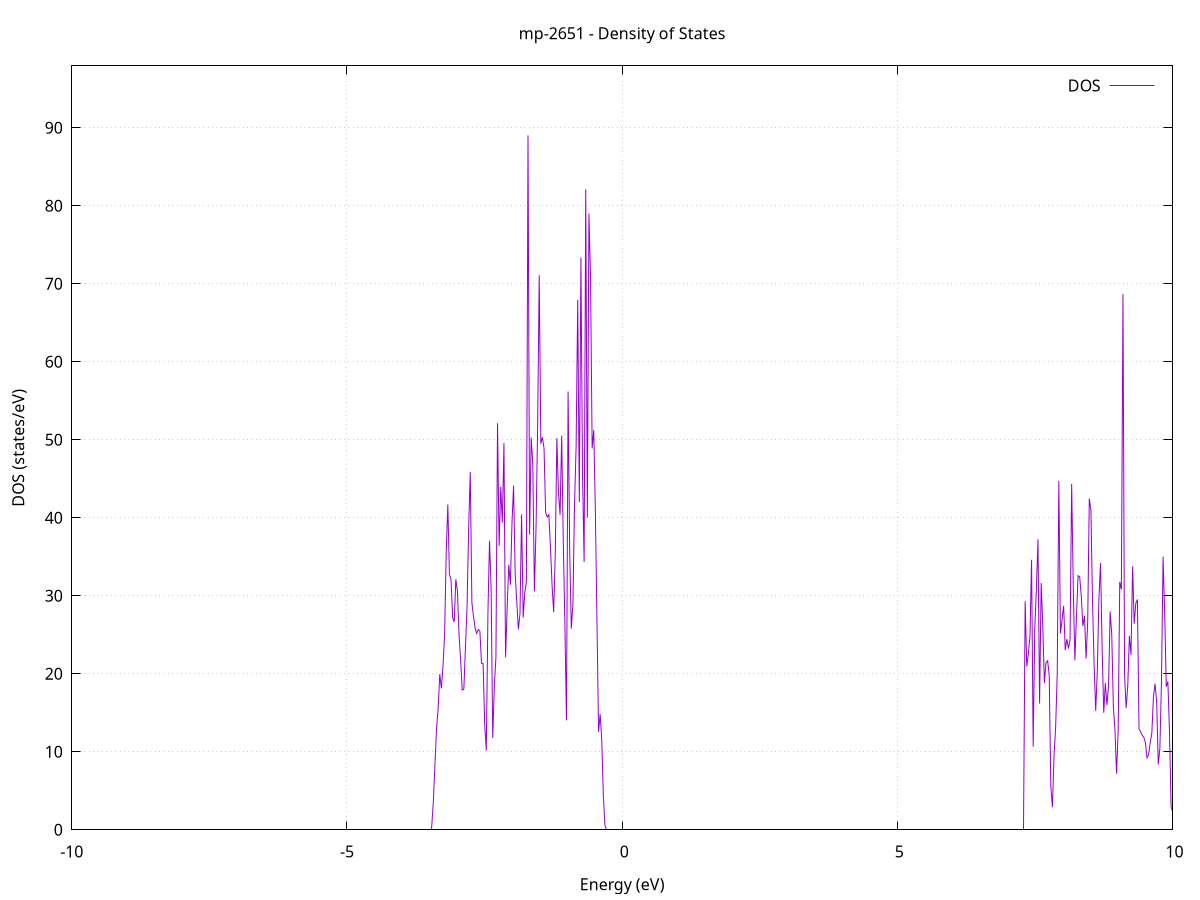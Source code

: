 set title 'mp-2651 - Density of States'
set xlabel 'Energy (eV)'
set ylabel 'DOS (states/eV)'
set grid
set xrange [-10:10]
set yrange [0:97.935]
set xzeroaxis lt -1
set terminal png size 800,600
set output 'mp-2651_dos_gnuplot.png'
plot '-' using 1:2 with lines title 'DOS'
-35.483600 0.000000
-35.454500 0.000000
-35.425300 0.000000
-35.396200 0.000000
-35.367000 0.000000
-35.337900 0.000000
-35.308800 0.000000
-35.279600 0.000000
-35.250500 0.000000
-35.221300 0.000000
-35.192200 0.000000
-35.163100 0.000000
-35.133900 0.000000
-35.104800 0.000000
-35.075600 0.000000
-35.046500 0.000000
-35.017400 0.000000
-34.988200 0.000000
-34.959100 0.000000
-34.929900 0.000000
-34.900800 0.000000
-34.871700 0.000000
-34.842500 0.000000
-34.813400 0.000000
-34.784300 0.000000
-34.755100 0.000000
-34.726000 0.000000
-34.696800 0.000000
-34.667700 0.000000
-34.638600 0.000000
-34.609400 0.000000
-34.580300 0.000000
-34.551100 0.000000
-34.522000 0.000000
-34.492900 0.000000
-34.463700 0.000000
-34.434600 0.000000
-34.405400 0.000000
-34.376300 0.000000
-34.347200 0.000000
-34.318000 0.000000
-34.288900 0.000000
-34.259700 0.000000
-34.230600 0.000000
-34.201500 0.000000
-34.172300 0.000000
-34.143200 0.000000
-34.114000 0.000000
-34.084900 0.000000
-34.055800 0.000000
-34.026600 0.000000
-33.997500 0.000000
-33.968300 0.000000
-33.939200 0.000000
-33.910100 0.000000
-33.880900 0.000000
-33.851800 0.000000
-33.822600 0.000000
-33.793500 0.000000
-33.764400 0.000000
-33.735200 0.000000
-33.706100 0.000000
-33.676900 0.000000
-33.647800 0.000000
-33.618700 0.000000
-33.589500 0.000000
-33.560400 0.000000
-33.531200 0.000000
-33.502100 0.000000
-33.473000 0.000000
-33.443800 0.000000
-33.414700 0.000000
-33.385500 0.000000
-33.356400 0.000000
-33.327300 0.000000
-33.298100 0.000000
-33.269000 0.000000
-33.239800 0.000000
-33.210700 0.000000
-33.181600 0.000000
-33.152400 0.000000
-33.123300 0.000000
-33.094100 0.000000
-33.065000 0.000000
-33.035900 0.000000
-33.006700 0.000000
-32.977600 0.000000
-32.948400 0.000000
-32.919300 0.000000
-32.890200 0.000000
-32.861000 0.000000
-32.831900 1.430000
-32.802700 68.580100
-32.773600 94.005600
-32.744500 0.000000
-32.715300 0.000000
-32.686200 0.000000
-32.657000 0.000000
-32.627900 0.000000
-32.598800 0.000000
-32.569600 0.000000
-32.540500 0.000000
-32.511400 0.000000
-32.482200 0.000000
-32.453100 0.000000
-32.423900 0.000000
-32.394800 0.000000
-32.365700 0.000000
-32.336500 0.000000
-32.307400 0.000000
-32.278200 0.000000
-32.249100 0.000000
-32.220000 0.000000
-32.190800 0.000000
-32.161700 0.000000
-32.132500 0.000000
-32.103400 0.000000
-32.074300 0.000000
-32.045100 0.000000
-32.016000 0.000000
-31.986800 0.000000
-31.957700 0.000000
-31.928600 0.000000
-31.899400 0.000000
-31.870300 0.000000
-31.841100 0.000000
-31.812000 0.000000
-31.782900 0.000000
-31.753700 0.000000
-31.724600 0.000000
-31.695400 0.000000
-31.666300 0.000000
-31.637200 0.000000
-31.608000 0.000000
-31.578900 0.000000
-31.549700 0.000000
-31.520600 0.000000
-31.491500 0.000000
-31.462300 0.000000
-31.433200 0.000000
-31.404000 0.000000
-31.374900 0.000000
-31.345800 0.000000
-31.316600 0.000000
-31.287500 0.000000
-31.258300 0.000000
-31.229200 0.000000
-31.200100 0.000000
-31.170900 0.000000
-31.141800 0.000000
-31.112600 0.000000
-31.083500 0.000000
-31.054400 0.000000
-31.025200 0.000000
-30.996100 0.000000
-30.966900 0.000000
-30.937800 0.000000
-30.908700 0.000000
-30.879500 0.000000
-30.850400 0.000000
-30.821200 0.000000
-30.792100 0.000000
-30.763000 0.000000
-30.733800 0.000000
-30.704700 0.000000
-30.675500 0.000000
-30.646400 0.000000
-30.617300 0.000000
-30.588100 0.000000
-30.559000 0.000000
-30.529800 0.000000
-30.500700 0.000000
-30.471600 0.000000
-30.442400 0.000000
-30.413300 0.000000
-30.384200 0.000000
-30.355000 0.000000
-30.325900 0.000000
-30.296700 0.000000
-30.267600 0.000000
-30.238500 0.000000
-30.209300 0.000000
-30.180200 0.000000
-30.151000 0.000000
-30.121900 0.000000
-30.092800 0.000000
-30.063600 0.000000
-30.034500 0.000000
-30.005300 0.000000
-29.976200 0.000000
-29.947100 0.000000
-29.917900 0.000000
-29.888800 0.000000
-29.859600 0.000000
-29.830500 0.000000
-29.801400 0.000000
-29.772200 0.000000
-29.743100 0.000000
-29.713900 0.000000
-29.684800 0.000000
-29.655700 0.000000
-29.626500 0.000000
-29.597400 0.000000
-29.568200 0.000000
-29.539100 0.000000
-29.510000 0.000000
-29.480800 0.000000
-29.451700 0.000000
-29.422500 0.000000
-29.393400 0.000000
-29.364300 0.000000
-29.335100 0.000000
-29.306000 0.000000
-29.276800 0.000000
-29.247700 0.000000
-29.218600 0.000000
-29.189400 0.000000
-29.160300 0.000000
-29.131100 0.000000
-29.102000 0.000000
-29.072900 0.000000
-29.043700 0.000000
-29.014600 0.000000
-28.985400 0.000000
-28.956300 0.000000
-28.927200 0.000000
-28.898000 0.000000
-28.868900 0.000000
-28.839700 0.000000
-28.810600 0.000000
-28.781500 0.000000
-28.752300 0.000000
-28.723200 0.000000
-28.694000 0.000000
-28.664900 0.000000
-28.635800 0.000000
-28.606600 0.000000
-28.577500 0.000000
-28.548300 0.000000
-28.519200 0.000000
-28.490100 0.000000
-28.460900 0.000000
-28.431800 0.000000
-28.402600 0.000000
-28.373500 0.000000
-28.344400 0.000000
-28.315200 0.000000
-28.286100 0.000000
-28.256900 0.000000
-28.227800 0.000000
-28.198700 0.000000
-28.169500 0.000000
-28.140400 0.000000
-28.111300 0.000000
-28.082100 0.000000
-28.053000 0.000000
-28.023800 0.000000
-27.994700 0.000000
-27.965600 0.000000
-27.936400 0.000000
-27.907300 0.000000
-27.878100 0.000000
-27.849000 0.000000
-27.819900 0.000000
-27.790700 0.000000
-27.761600 0.000000
-27.732400 0.000000
-27.703300 0.000000
-27.674200 0.000000
-27.645000 0.000000
-27.615900 0.000000
-27.586700 0.000000
-27.557600 0.000000
-27.528500 0.000000
-27.499300 0.000000
-27.470200 0.000000
-27.441000 0.000000
-27.411900 0.000000
-27.382800 0.000000
-27.353600 0.000000
-27.324500 0.000000
-27.295300 0.000000
-27.266200 0.000000
-27.237100 0.000000
-27.207900 0.000000
-27.178800 0.000000
-27.149600 0.000000
-27.120500 0.000000
-27.091400 0.000000
-27.062200 0.000000
-27.033100 0.000000
-27.003900 0.000000
-26.974800 0.000000
-26.945700 0.000000
-26.916500 0.000000
-26.887400 0.000000
-26.858200 0.000000
-26.829100 0.000000
-26.800000 0.000000
-26.770800 0.000000
-26.741700 0.000000
-26.712500 0.000000
-26.683400 0.000000
-26.654300 0.000000
-26.625100 0.000000
-26.596000 0.000000
-26.566800 0.000000
-26.537700 0.000000
-26.508600 0.000000
-26.479400 0.000000
-26.450300 0.000000
-26.421100 0.000000
-26.392000 0.000000
-26.362900 0.000000
-26.333700 0.000000
-26.304600 0.000000
-26.275400 0.000000
-26.246300 0.000000
-26.217200 0.000000
-26.188000 0.000000
-26.158900 0.000000
-26.129700 0.000000
-26.100600 0.000000
-26.071500 0.000000
-26.042300 0.000000
-26.013200 0.000000
-25.984000 0.000000
-25.954900 0.000000
-25.925800 0.000000
-25.896600 0.000000
-25.867500 0.000000
-25.838400 0.000000
-25.809200 0.000000
-25.780100 0.000000
-25.750900 0.000000
-25.721800 0.000000
-25.692700 0.000000
-25.663500 0.000000
-25.634400 0.000000
-25.605200 0.000000
-25.576100 0.000000
-25.547000 0.000000
-25.517800 0.000000
-25.488700 0.000000
-25.459500 0.000000
-25.430400 0.000000
-25.401300 0.000000
-25.372100 0.000000
-25.343000 0.000000
-25.313800 0.000000
-25.284700 0.000000
-25.255600 0.000000
-25.226400 0.000000
-25.197300 0.000000
-25.168100 0.000000
-25.139000 0.000000
-25.109900 0.000000
-25.080700 0.000000
-25.051600 0.000000
-25.022400 0.000000
-24.993300 0.000000
-24.964200 0.000000
-24.935000 0.000000
-24.905900 0.000000
-24.876700 0.000000
-24.847600 0.000000
-24.818500 0.000000
-24.789300 0.000000
-24.760200 0.000000
-24.731000 0.000000
-24.701900 0.000000
-24.672800 0.000000
-24.643600 0.000000
-24.614500 0.000000
-24.585300 0.000000
-24.556200 0.000000
-24.527100 0.000000
-24.497900 0.000000
-24.468800 0.000000
-24.439600 0.000000
-24.410500 0.000000
-24.381400 0.000000
-24.352200 0.000000
-24.323100 0.000000
-24.293900 0.000000
-24.264800 0.000000
-24.235700 0.000000
-24.206500 0.000000
-24.177400 0.000000
-24.148200 0.000000
-24.119100 0.000000
-24.090000 0.000000
-24.060800 0.000000
-24.031700 0.000000
-24.002500 0.000000
-23.973400 0.000000
-23.944300 0.000000
-23.915100 0.000000
-23.886000 0.000000
-23.856800 0.000000
-23.827700 0.000000
-23.798600 0.000000
-23.769400 0.000000
-23.740300 0.000000
-23.711200 0.000000
-23.682000 0.000000
-23.652900 0.000000
-23.623700 0.000000
-23.594600 0.000000
-23.565500 0.000000
-23.536300 0.000000
-23.507200 0.000000
-23.478000 0.000000
-23.448900 0.000000
-23.419800 0.000000
-23.390600 0.000000
-23.361500 0.000000
-23.332300 0.000000
-23.303200 0.000000
-23.274100 0.000000
-23.244900 0.000000
-23.215800 0.000000
-23.186600 0.000000
-23.157500 0.000000
-23.128400 0.000000
-23.099200 0.000000
-23.070100 0.000000
-23.040900 0.000000
-23.011800 0.000000
-22.982700 0.000000
-22.953500 0.000000
-22.924400 0.000000
-22.895200 0.000000
-22.866100 0.000000
-22.837000 0.000000
-22.807800 0.000000
-22.778700 0.000000
-22.749500 0.000000
-22.720400 0.000000
-22.691300 0.000000
-22.662100 0.000000
-22.633000 0.000000
-22.603800 0.000000
-22.574700 0.000000
-22.545600 0.000000
-22.516400 0.000000
-22.487300 0.000000
-22.458100 0.000000
-22.429000 0.000000
-22.399900 0.000000
-22.370700 0.000000
-22.341600 0.000000
-22.312400 0.000000
-22.283300 0.000000
-22.254200 0.000000
-22.225000 0.000000
-22.195900 0.000000
-22.166700 0.000000
-22.137600 0.000000
-22.108500 0.000000
-22.079300 0.000000
-22.050200 0.000000
-22.021000 0.000000
-21.991900 0.000000
-21.962800 0.000000
-21.933600 0.000000
-21.904500 0.000000
-21.875300 0.000000
-21.846200 0.000000
-21.817100 0.000000
-21.787900 0.000000
-21.758800 0.000000
-21.729600 0.000000
-21.700500 0.000000
-21.671400 0.000000
-21.642200 0.000000
-21.613100 0.000000
-21.583900 0.000000
-21.554800 0.000000
-21.525700 0.000000
-21.496500 0.000000
-21.467400 0.000000
-21.438300 0.000000
-21.409100 0.000000
-21.380000 0.000000
-21.350800 0.000000
-21.321700 0.000000
-21.292600 0.000000
-21.263400 0.000000
-21.234300 0.000000
-21.205100 0.000000
-21.176000 0.000000
-21.146900 0.000000
-21.117700 0.000000
-21.088600 0.000000
-21.059400 0.000000
-21.030300 0.000000
-21.001200 0.000000
-20.972000 0.000000
-20.942900 47.887400
-20.913700 29.735700
-20.884600 37.639100
-20.855500 6.848200
-20.826300 32.507400
-20.797200 32.885300
-20.768000 33.575200
-20.738900 13.550200
-20.709800 4.590800
-20.680600 0.419900
-20.651500 0.000000
-20.622300 0.000000
-20.593200 0.000000
-20.564100 68.208700
-20.534900 52.480400
-20.505800 9.091200
-20.476600 2.746500
-20.447500 1.857100
-20.418400 12.902700
-20.389200 16.243400
-20.360100 25.125100
-20.330900 29.882000
-20.301800 84.075700
-20.272700 48.601800
-20.243500 23.646700
-20.214400 28.629300
-20.185200 47.018600
-20.156100 34.467400
-20.127000 31.935400
-20.097800 31.253900
-20.068700 10.888500
-20.039500 26.361500
-20.010400 30.268900
-19.981300 25.300600
-19.952100 37.684000
-19.923000 67.920300
-19.893800 124.811900
-19.864700 21.845200
-19.835600 32.021100
-19.806400 15.667200
-19.777300 28.911500
-19.748100 14.334000
-19.719000 6.927800
-19.689900 0.000000
-19.660700 0.000000
-19.631600 0.000000
-19.602400 0.000000
-19.573300 0.000000
-19.544200 0.000000
-19.515000 0.000000
-19.485900 0.000000
-19.456700 0.000000
-19.427600 0.000000
-19.398500 0.000000
-19.369300 0.000000
-19.340200 0.000000
-19.311000 0.000000
-19.281900 0.000000
-19.252800 0.000000
-19.223600 0.000000
-19.194500 0.000000
-19.165400 0.000000
-19.136200 0.000000
-19.107100 0.000000
-19.077900 0.000000
-19.048800 0.000000
-19.019700 0.000000
-18.990500 0.000000
-18.961400 0.000000
-18.932200 0.000000
-18.903100 0.000000
-18.874000 0.000000
-18.844800 0.000000
-18.815700 0.000000
-18.786500 0.000000
-18.757400 0.000000
-18.728300 0.000000
-18.699100 0.000000
-18.670000 0.000000
-18.640800 0.000000
-18.611700 0.000000
-18.582600 0.000000
-18.553400 0.000000
-18.524300 0.000000
-18.495100 0.000000
-18.466000 0.000000
-18.436900 0.000000
-18.407700 0.000000
-18.378600 0.000000
-18.349400 0.000000
-18.320300 0.000000
-18.291200 0.000000
-18.262000 0.000000
-18.232900 0.000000
-18.203700 0.000000
-18.174600 0.000000
-18.145500 0.000000
-18.116300 0.000000
-18.087200 0.000000
-18.058000 0.000000
-18.028900 0.000000
-17.999800 0.000000
-17.970600 0.000000
-17.941500 0.000000
-17.912300 0.000000
-17.883200 0.000000
-17.854100 0.000000
-17.824900 0.000000
-17.795800 0.000000
-17.766600 0.000000
-17.737500 0.000000
-17.708400 0.000000
-17.679200 0.000000
-17.650100 0.000000
-17.620900 0.000000
-17.591800 0.000000
-17.562700 0.000000
-17.533500 0.000000
-17.504400 0.000000
-17.475200 0.000000
-17.446100 0.000000
-17.417000 0.000000
-17.387800 0.000000
-17.358700 0.000000
-17.329500 0.000000
-17.300400 0.000000
-17.271300 0.000000
-17.242100 0.000000
-17.213000 0.000000
-17.183800 0.000000
-17.154700 0.000000
-17.125600 0.000000
-17.096400 0.000000
-17.067300 0.000000
-17.038200 0.000000
-17.009000 0.000000
-16.979900 0.000000
-16.950700 0.000000
-16.921600 0.000000
-16.892500 0.000000
-16.863300 0.000000
-16.834200 0.000000
-16.805000 0.000000
-16.775900 0.000000
-16.746800 0.000000
-16.717600 0.000000
-16.688500 0.000000
-16.659300 0.000000
-16.630200 0.000000
-16.601100 0.000000
-16.571900 0.000000
-16.542800 0.000000
-16.513600 0.000000
-16.484500 0.000000
-16.455400 0.000000
-16.426200 0.000000
-16.397100 0.000000
-16.367900 0.000000
-16.338800 0.000000
-16.309700 0.000000
-16.280500 0.000000
-16.251400 0.000000
-16.222200 0.000000
-16.193100 0.000000
-16.164000 0.000000
-16.134800 0.000000
-16.105700 0.000000
-16.076500 0.000000
-16.047400 0.000000
-16.018300 0.000000
-15.989100 0.000000
-15.960000 0.000000
-15.930800 0.000000
-15.901700 0.000000
-15.872600 0.000000
-15.843400 0.000000
-15.814300 0.000000
-15.785100 0.000000
-15.756000 0.000000
-15.726900 0.000000
-15.697700 0.000000
-15.668600 0.000000
-15.639400 0.000000
-15.610300 0.000000
-15.581200 0.000000
-15.552000 0.000000
-15.522900 0.000000
-15.493700 0.000000
-15.464600 0.000000
-15.435500 0.000000
-15.406300 0.000000
-15.377200 0.000000
-15.348000 0.000000
-15.318900 0.000000
-15.289800 0.000000
-15.260600 0.000000
-15.231500 0.000000
-15.202300 0.000000
-15.173200 0.000000
-15.144100 0.000000
-15.114900 0.000000
-15.085800 0.000000
-15.056600 0.000000
-15.027500 0.000000
-14.998400 0.000000
-14.969200 0.000000
-14.940100 0.000000
-14.910900 0.000000
-14.881800 13.475900
-14.852700 89.384400
-14.823500 55.324500
-14.794400 34.462300
-14.765300 55.637400
-14.736100 49.373600
-14.707000 35.208000
-14.677800 39.687400
-14.648700 83.496800
-14.619600 27.376800
-14.590400 16.905200
-14.561300 24.535300
-14.532100 43.181400
-14.503000 44.964200
-14.473900 31.580300
-14.444700 34.226500
-14.415600 27.910800
-14.386400 44.311800
-14.357300 35.597500
-14.328200 16.348000
-14.299000 17.138200
-14.269900 47.314700
-14.240700 48.776800
-14.211600 92.642300
-14.182500 15.961900
-14.153300 10.167600
-14.124200 39.363900
-14.095000 67.061200
-14.065900 8.144000
-14.036800 2.861400
-14.007600 0.839400
-13.978500 0.036300
-13.949300 0.000000
-13.920200 0.000000
-13.891100 0.000000
-13.861900 0.000000
-13.832800 0.000000
-13.803600 0.000000
-13.774500 0.000000
-13.745400 0.000000
-13.716200 0.000000
-13.687100 0.000000
-13.657900 0.000000
-13.628800 0.000000
-13.599700 0.000000
-13.570500 0.000000
-13.541400 0.000000
-13.512200 0.000000
-13.483100 0.000000
-13.454000 0.000000
-13.424800 0.000000
-13.395700 0.000000
-13.366500 0.000000
-13.337400 0.000000
-13.308300 0.000000
-13.279100 0.000000
-13.250000 0.000000
-13.220800 0.000000
-13.191700 0.000000
-13.162600 0.000000
-13.133400 0.000000
-13.104300 0.000000
-13.075100 0.000000
-13.046000 0.000000
-13.016900 0.000000
-12.987700 0.000000
-12.958600 0.000000
-12.929400 0.000000
-12.900300 0.000000
-12.871200 0.000000
-12.842000 0.000000
-12.812900 0.000000
-12.783700 0.000000
-12.754600 0.000000
-12.725500 0.000000
-12.696300 0.000000
-12.667200 0.000000
-12.638000 0.000000
-12.608900 0.000000
-12.579800 0.000000
-12.550600 0.000000
-12.521500 0.000000
-12.492400 0.000000
-12.463200 0.000000
-12.434100 0.000000
-12.404900 0.000000
-12.375800 0.000000
-12.346700 0.000000
-12.317500 0.000000
-12.288400 0.000000
-12.259200 0.000000
-12.230100 0.000000
-12.201000 0.000000
-12.171800 0.000000
-12.142700 0.000000
-12.113500 0.000000
-12.084400 0.000000
-12.055300 0.000000
-12.026100 0.000000
-11.997000 0.000000
-11.967800 0.000000
-11.938700 0.000000
-11.909600 0.000000
-11.880400 0.000000
-11.851300 0.000000
-11.822100 0.000000
-11.793000 0.000000
-11.763900 0.000000
-11.734700 0.000000
-11.705600 0.000000
-11.676400 0.000000
-11.647300 0.000000
-11.618200 0.000000
-11.589000 0.000000
-11.559900 0.000000
-11.530700 0.000000
-11.501600 0.000000
-11.472500 0.000000
-11.443300 0.000000
-11.414200 0.000000
-11.385000 0.000000
-11.355900 0.000000
-11.326800 0.000000
-11.297600 0.000000
-11.268500 0.000000
-11.239300 0.000000
-11.210200 0.000000
-11.181100 0.000000
-11.151900 0.000000
-11.122800 0.000000
-11.093600 0.000000
-11.064500 0.000000
-11.035400 0.000000
-11.006200 0.000000
-10.977100 0.000000
-10.947900 0.000000
-10.918800 0.000000
-10.889700 0.000000
-10.860500 0.000000
-10.831400 0.000000
-10.802200 0.000000
-10.773100 0.000000
-10.744000 0.000000
-10.714800 0.000000
-10.685700 0.000000
-10.656500 0.000000
-10.627400 0.000000
-10.598300 0.000000
-10.569100 0.000000
-10.540000 0.000000
-10.510800 0.000000
-10.481700 0.000000
-10.452600 0.000000
-10.423400 0.000000
-10.394300 0.000000
-10.365200 0.000000
-10.336000 0.000000
-10.306900 0.000000
-10.277700 0.000000
-10.248600 0.000000
-10.219500 0.000000
-10.190300 0.000000
-10.161200 0.000000
-10.132000 0.000000
-10.102900 0.000000
-10.073800 0.000000
-10.044600 0.000000
-10.015500 0.000000
-9.986300 0.000000
-9.957200 0.000000
-9.928100 0.000000
-9.898900 0.000000
-9.869800 0.000000
-9.840600 0.000000
-9.811500 0.000000
-9.782400 0.000000
-9.753200 0.000000
-9.724100 0.000000
-9.694900 0.000000
-9.665800 0.000000
-9.636700 0.000000
-9.607500 0.000000
-9.578400 0.000000
-9.549200 0.000000
-9.520100 0.000000
-9.491000 0.000000
-9.461800 0.000000
-9.432700 0.000000
-9.403500 0.000000
-9.374400 0.000000
-9.345300 0.000000
-9.316100 0.000000
-9.287000 0.000000
-9.257800 0.000000
-9.228700 0.000000
-9.199600 0.000000
-9.170400 0.000000
-9.141300 0.000000
-9.112100 0.000000
-9.083000 0.000000
-9.053900 0.000000
-9.024700 0.000000
-8.995600 0.000000
-8.966400 0.000000
-8.937300 0.000000
-8.908200 0.000000
-8.879000 0.000000
-8.849900 0.000000
-8.820700 0.000000
-8.791600 0.000000
-8.762500 0.000000
-8.733300 0.000000
-8.704200 0.000000
-8.675000 0.000000
-8.645900 0.000000
-8.616800 0.000000
-8.587600 0.000000
-8.558500 0.000000
-8.529300 0.000000
-8.500200 0.000000
-8.471100 0.000000
-8.441900 0.000000
-8.412800 0.000000
-8.383600 0.000000
-8.354500 0.000000
-8.325400 0.000000
-8.296200 0.000000
-8.267100 0.000000
-8.237900 0.000000
-8.208800 0.000000
-8.179700 0.000000
-8.150500 0.000000
-8.121400 0.000000
-8.092300 0.000000
-8.063100 0.000000
-8.034000 0.000000
-8.004800 0.000000
-7.975700 0.000000
-7.946600 0.000000
-7.917400 0.000000
-7.888300 0.000000
-7.859100 0.000000
-7.830000 0.000000
-7.800900 0.000000
-7.771700 0.000000
-7.742600 0.000000
-7.713400 0.000000
-7.684300 0.000000
-7.655200 0.000000
-7.626000 0.000000
-7.596900 0.000000
-7.567700 0.000000
-7.538600 0.000000
-7.509500 0.000000
-7.480300 0.000000
-7.451200 0.000000
-7.422000 0.000000
-7.392900 0.000000
-7.363800 0.000000
-7.334600 0.000000
-7.305500 0.000000
-7.276300 0.000000
-7.247200 0.000000
-7.218100 0.000000
-7.188900 0.000000
-7.159800 0.000000
-7.130600 0.000000
-7.101500 0.000000
-7.072400 0.000000
-7.043200 0.000000
-7.014100 0.000000
-6.984900 0.000000
-6.955800 0.000000
-6.926700 0.000000
-6.897500 0.000000
-6.868400 0.000000
-6.839200 0.000000
-6.810100 0.000000
-6.781000 0.000000
-6.751800 0.000000
-6.722700 0.000000
-6.693500 0.000000
-6.664400 0.000000
-6.635300 0.000000
-6.606100 0.000000
-6.577000 0.000000
-6.547800 0.000000
-6.518700 0.000000
-6.489600 0.000000
-6.460400 0.000000
-6.431300 0.000000
-6.402100 0.000000
-6.373000 0.000000
-6.343900 0.000000
-6.314700 0.000000
-6.285600 0.000000
-6.256400 0.000000
-6.227300 0.000000
-6.198200 0.000000
-6.169000 0.000000
-6.139900 0.000000
-6.110700 0.000000
-6.081600 0.000000
-6.052500 0.000000
-6.023300 0.000000
-5.994200 0.000000
-5.965000 0.000000
-5.935900 0.000000
-5.906800 0.000000
-5.877600 0.000000
-5.848500 0.000000
-5.819400 0.000000
-5.790200 0.000000
-5.761100 0.000000
-5.731900 0.000000
-5.702800 0.000000
-5.673700 0.000000
-5.644500 0.000000
-5.615400 0.000000
-5.586200 0.000000
-5.557100 0.000000
-5.528000 0.000000
-5.498800 0.000000
-5.469700 0.000000
-5.440500 0.000000
-5.411400 0.000000
-5.382300 0.000000
-5.353100 0.000000
-5.324000 0.000000
-5.294800 0.000000
-5.265700 0.000000
-5.236600 0.000000
-5.207400 0.000000
-5.178300 0.000000
-5.149100 0.000000
-5.120000 0.000000
-5.090900 0.000000
-5.061700 0.000000
-5.032600 0.000000
-5.003400 0.000000
-4.974300 0.000000
-4.945200 0.000000
-4.916000 0.000000
-4.886900 0.000000
-4.857700 0.000000
-4.828600 0.000000
-4.799500 0.000000
-4.770300 0.000000
-4.741200 0.000000
-4.712000 0.000000
-4.682900 0.000000
-4.653800 0.000000
-4.624600 0.000000
-4.595500 0.000000
-4.566300 0.000000
-4.537200 0.000000
-4.508100 0.000000
-4.478900 0.000000
-4.449800 0.000000
-4.420600 0.000000
-4.391500 0.000000
-4.362400 0.000000
-4.333200 0.000000
-4.304100 0.000000
-4.274900 0.000000
-4.245800 0.000000
-4.216700 0.000000
-4.187500 0.000000
-4.158400 0.000000
-4.129200 0.000000
-4.100100 0.000000
-4.071000 0.000000
-4.041800 0.000000
-4.012700 0.000000
-3.983500 0.000000
-3.954400 0.000000
-3.925300 0.000000
-3.896100 0.000000
-3.867000 0.000000
-3.837800 0.000000
-3.808700 0.000000
-3.779600 0.000000
-3.750400 0.000000
-3.721300 0.000000
-3.692200 0.000000
-3.663000 0.000000
-3.633900 0.000000
-3.604700 0.000000
-3.575600 0.000000
-3.546500 0.000000
-3.517300 0.000000
-3.488200 0.000000
-3.459000 0.000000
-3.429900 3.666300
-3.400800 8.464800
-3.371600 13.074600
-3.342500 15.609500
-3.313300 19.956100
-3.284200 18.122900
-3.255100 21.009600
-3.225900 25.026700
-3.196800 35.473300
-3.167600 41.691100
-3.138500 32.794200
-3.109400 32.100600
-3.080200 27.223900
-3.051100 26.644000
-3.021900 32.107100
-2.992800 30.568000
-2.963700 24.978200
-2.934500 21.726500
-2.905400 17.908600
-2.876200 18.029600
-2.847100 23.390800
-2.818000 28.726700
-2.788800 38.654800
-2.759700 45.869500
-2.730500 29.136900
-2.701400 27.368500
-2.672300 25.879900
-2.643100 25.177000
-2.614000 25.672300
-2.584800 25.447700
-2.555700 21.342400
-2.526600 21.304800
-2.497400 13.491200
-2.468300 10.181200
-2.439100 27.596700
-2.410000 37.052600
-2.380900 30.970300
-2.351700 11.761100
-2.322600 18.396200
-2.293400 22.143200
-2.264300 52.122600
-2.235200 36.407400
-2.206000 43.981300
-2.176900 39.374500
-2.147700 49.588600
-2.118600 22.101900
-2.089500 28.456700
-2.060300 33.992000
-2.031200 31.409100
-2.002000 39.238300
-1.972900 44.120000
-1.943800 32.816800
-1.914600 29.208300
-1.885500 25.704300
-1.856300 27.706800
-1.827200 40.441800
-1.798100 27.213400
-1.768900 30.431600
-1.739800 31.799400
-1.710600 89.031400
-1.681500 37.826000
-1.652400 50.307000
-1.623200 46.712200
-1.594100 30.569500
-1.564900 38.593900
-1.535800 51.636300
-1.506700 71.087400
-1.477500 49.497800
-1.448400 50.336300
-1.419300 48.890600
-1.390100 40.677700
-1.361000 40.102500
-1.331800 40.403500
-1.302700 36.292800
-1.273600 31.387100
-1.244400 27.895500
-1.215300 35.349700
-1.186100 50.216200
-1.157000 43.174000
-1.127900 40.390500
-1.098700 50.517400
-1.069600 37.006200
-1.040400 26.299900
-1.011300 14.025300
-0.982200 56.185800
-0.953000 35.632300
-0.923900 25.788000
-0.894700 28.901200
-0.865600 41.565600
-0.836500 49.147500
-0.807300 67.940700
-0.778200 41.995800
-0.749000 73.357700
-0.719900 45.501000
-0.690800 34.329100
-0.661600 82.127100
-0.632500 40.022700
-0.603300 79.000000
-0.574200 70.787600
-0.545100 48.898300
-0.515900 51.239100
-0.486800 40.942900
-0.457600 26.773900
-0.428500 12.552700
-0.399400 14.827500
-0.370200 11.408600
-0.341100 4.271300
-0.311900 0.542100
-0.282800 0.000000
-0.253700 0.000000
-0.224500 0.000000
-0.195400 0.000000
-0.166200 0.000000
-0.137100 0.000000
-0.108000 0.000000
-0.078800 0.000000
-0.049700 0.000000
-0.020500 0.000000
0.008600 0.000000
0.037700 0.000000
0.066900 0.000000
0.096000 0.000000
0.125200 0.000000
0.154300 0.000000
0.183400 0.000000
0.212600 0.000000
0.241700 0.000000
0.270900 0.000000
0.300000 0.000000
0.329100 0.000000
0.358300 0.000000
0.387400 0.000000
0.416600 0.000000
0.445700 0.000000
0.474800 0.000000
0.504000 0.000000
0.533100 0.000000
0.562300 0.000000
0.591400 0.000000
0.620500 0.000000
0.649700 0.000000
0.678800 0.000000
0.708000 0.000000
0.737100 0.000000
0.766200 0.000000
0.795400 0.000000
0.824500 0.000000
0.853600 0.000000
0.882800 0.000000
0.911900 0.000000
0.941100 0.000000
0.970200 0.000000
0.999300 0.000000
1.028500 0.000000
1.057600 0.000000
1.086800 0.000000
1.115900 0.000000
1.145000 0.000000
1.174200 0.000000
1.203300 0.000000
1.232500 0.000000
1.261600 0.000000
1.290700 0.000000
1.319900 0.000000
1.349000 0.000000
1.378200 0.000000
1.407300 0.000000
1.436400 0.000000
1.465600 0.000000
1.494700 0.000000
1.523900 0.000000
1.553000 0.000000
1.582100 0.000000
1.611300 0.000000
1.640400 0.000000
1.669600 0.000000
1.698700 0.000000
1.727800 0.000000
1.757000 0.000000
1.786100 0.000000
1.815300 0.000000
1.844400 0.000000
1.873500 0.000000
1.902700 0.000000
1.931800 0.000000
1.961000 0.000000
1.990100 0.000000
2.019200 0.000000
2.048400 0.000000
2.077500 0.000000
2.106700 0.000000
2.135800 0.000000
2.164900 0.000000
2.194100 0.000000
2.223200 0.000000
2.252400 0.000000
2.281500 0.000000
2.310600 0.000000
2.339800 0.000000
2.368900 0.000000
2.398100 0.000000
2.427200 0.000000
2.456300 0.000000
2.485500 0.000000
2.514600 0.000000
2.543800 0.000000
2.572900 0.000000
2.602000 0.000000
2.631200 0.000000
2.660300 0.000000
2.689500 0.000000
2.718600 0.000000
2.747700 0.000000
2.776900 0.000000
2.806000 0.000000
2.835200 0.000000
2.864300 0.000000
2.893400 0.000000
2.922600 0.000000
2.951700 0.000000
2.980800 0.000000
3.010000 0.000000
3.039100 0.000000
3.068300 0.000000
3.097400 0.000000
3.126500 0.000000
3.155700 0.000000
3.184800 0.000000
3.214000 0.000000
3.243100 0.000000
3.272200 0.000000
3.301400 0.000000
3.330500 0.000000
3.359700 0.000000
3.388800 0.000000
3.417900 0.000000
3.447100 0.000000
3.476200 0.000000
3.505400 0.000000
3.534500 0.000000
3.563600 0.000000
3.592800 0.000000
3.621900 0.000000
3.651100 0.000000
3.680200 0.000000
3.709300 0.000000
3.738500 0.000000
3.767600 0.000000
3.796800 0.000000
3.825900 0.000000
3.855000 0.000000
3.884200 0.000000
3.913300 0.000000
3.942500 0.000000
3.971600 0.000000
4.000700 0.000000
4.029900 0.000000
4.059000 0.000000
4.088200 0.000000
4.117300 0.000000
4.146400 0.000000
4.175600 0.000000
4.204700 0.000000
4.233900 0.000000
4.263000 0.000000
4.292100 0.000000
4.321300 0.000000
4.350400 0.000000
4.379600 0.000000
4.408700 0.000000
4.437800 0.000000
4.467000 0.000000
4.496100 0.000000
4.525300 0.000000
4.554400 0.000000
4.583500 0.000000
4.612700 0.000000
4.641800 0.000000
4.671000 0.000000
4.700100 0.000000
4.729200 0.000000
4.758400 0.000000
4.787500 0.000000
4.816700 0.000000
4.845800 0.000000
4.874900 0.000000
4.904100 0.000000
4.933200 0.000000
4.962400 0.000000
4.991500 0.000000
5.020600 0.000000
5.049800 0.000000
5.078900 0.000000
5.108100 0.000000
5.137200 0.000000
5.166300 0.000000
5.195500 0.000000
5.224600 0.000000
5.253700 0.000000
5.282900 0.000000
5.312000 0.000000
5.341200 0.000000
5.370300 0.000000
5.399400 0.000000
5.428600 0.000000
5.457700 0.000000
5.486900 0.000000
5.516000 0.000000
5.545100 0.000000
5.574300 0.000000
5.603400 0.000000
5.632600 0.000000
5.661700 0.000000
5.690800 0.000000
5.720000 0.000000
5.749100 0.000000
5.778300 0.000000
5.807400 0.000000
5.836500 0.000000
5.865700 0.000000
5.894800 0.000000
5.924000 0.000000
5.953100 0.000000
5.982200 0.000000
6.011400 0.000000
6.040500 0.000000
6.069700 0.000000
6.098800 0.000000
6.127900 0.000000
6.157100 0.000000
6.186200 0.000000
6.215400 0.000000
6.244500 0.000000
6.273600 0.000000
6.302800 0.000000
6.331900 0.000000
6.361100 0.000000
6.390200 0.000000
6.419300 0.000000
6.448500 0.000000
6.477600 0.000000
6.506800 0.000000
6.535900 0.000000
6.565000 0.000000
6.594200 0.000000
6.623300 0.000000
6.652500 0.000000
6.681600 0.000000
6.710700 0.000000
6.739900 0.000000
6.769000 0.000000
6.798200 0.000000
6.827300 0.000000
6.856400 0.000000
6.885600 0.000000
6.914700 0.000000
6.943900 0.000000
6.973000 0.000000
7.002100 0.000000
7.031300 0.000000
7.060400 0.000000
7.089600 0.000000
7.118700 0.000000
7.147800 0.000000
7.177000 0.000000
7.206100 0.000000
7.235300 0.000000
7.264400 0.000000
7.293500 0.000000
7.322700 29.305200
7.351800 20.927500
7.381000 22.556000
7.410100 24.768700
7.439200 34.609600
7.468400 10.644400
7.497500 25.898000
7.526600 30.736500
7.555800 37.232700
7.584900 16.184200
7.614100 31.633900
7.643200 26.091900
7.672300 18.808400
7.701500 21.428000
7.730600 21.668000
7.759800 19.915400
7.788900 5.557700
7.818000 2.901600
7.847200 9.416000
7.876300 13.073500
7.905500 19.908100
7.934600 44.719300
7.963700 25.175500
7.992900 26.907600
8.022000 28.712800
8.051200 23.038500
8.080300 24.452400
8.109400 23.238700
8.138600 24.358600
8.167700 44.353800
8.196900 31.089700
8.226000 21.720600
8.255100 27.327700
8.284300 32.582800
8.313400 32.436000
8.342600 29.968100
8.371700 26.110000
8.400800 27.451700
8.430000 21.962200
8.459100 26.613000
8.488300 42.467200
8.517400 41.023900
8.546500 29.386400
8.575700 21.137600
8.604800 15.234800
8.634000 20.423000
8.663100 29.699500
8.692200 34.188300
8.721400 23.226300
8.750500 15.006700
8.779700 18.795700
8.808800 15.980500
8.837900 18.402100
8.867100 27.980400
8.896200 25.016700
8.925400 15.807100
8.954500 12.825500
8.983600 7.193300
9.012800 12.682500
9.041900 31.791600
9.071100 30.813000
9.100200 68.674100
9.129300 19.729800
9.158500 15.620200
9.187600 18.530600
9.216800 24.870200
9.245900 22.392000
9.275000 33.764000
9.304200 26.407900
9.333300 29.044100
9.362500 29.521300
9.391600 12.922200
9.420700 12.560700
9.449900 12.108500
9.479000 11.880200
9.508200 11.155100
9.537300 9.244900
9.566400 9.634700
9.595600 11.206900
9.624700 12.407100
9.653800 17.036500
9.683000 18.737300
9.712100 16.508300
9.741300 8.371200
9.770400 10.390100
9.799500 18.938200
9.828700 35.007300
9.857800 27.794500
9.887000 18.342500
9.916100 19.008700
9.945200 12.552800
9.974400 2.947200
10.003500 2.272500
10.032700 2.561900
10.061800 2.623800
10.090900 2.964700
10.120100 3.435600
10.149200 4.629300
10.178400 5.300700
10.207500 5.845500
10.236600 6.263900
10.265800 6.507200
10.294900 6.158300
10.324100 5.451500
10.353200 4.633500
10.382300 3.241300
10.411500 2.343300
10.440600 1.942700
10.469800 1.945600
10.498900 2.029500
10.528000 2.163200
10.557200 2.196800
10.586300 2.160900
10.615500 2.133500
10.644600 2.114600
10.673700 2.104400
10.702900 2.102900
10.732000 2.110100
10.761200 2.125900
10.790300 2.150400
10.819400 2.182100
10.848600 2.207000
10.877700 2.221200
10.906900 2.224700
10.936000 2.217600
10.965100 2.199800
10.994300 2.171300
11.023400 2.132200
11.052600 2.082400
11.081700 3.524100
11.110800 2.756000
11.140000 2.090900
11.169100 0.958500
11.198300 0.951400
11.227400 0.956300
11.256500 0.973200
11.285700 1.002200
11.314800 1.561200
11.344000 1.736300
11.373100 1.936900
11.402200 2.163000
11.431400 2.414600
11.460500 2.262900
11.489700 2.385100
11.518800 2.505400
11.547900 2.623900
11.577100 2.739300
11.606200 2.849000
11.635400 2.952900
11.664500 3.051200
11.693600 3.143800
11.722800 3.230700
11.751900 3.925400
11.781100 3.946100
11.810200 4.014200
11.839300 3.233300
11.868500 3.201400
11.897600 3.229800
11.926700 3.254400
11.955900 3.275100
11.985000 3.285400
12.014200 3.216300
12.043300 3.022400
12.072400 2.913800
12.101600 2.690100
12.130700 2.477600
12.159900 2.406300
12.189000 2.450800
12.218100 2.499600
12.247300 2.552500
12.276400 2.609200
12.305600 2.669000
12.334700 2.728700
12.363800 2.790000
12.393000 2.853200
12.422100 2.918500
12.451300 2.985800
12.480400 3.055200
12.509500 3.128200
12.538700 3.211300
12.567800 3.294900
12.597000 3.379200
12.626100 3.462300
12.655200 3.548200
12.684400 3.637200
12.713500 3.965700
12.742700 4.304700
12.771800 4.564300
12.800900 4.744000
12.830100 4.830100
12.859200 4.682800
12.888400 4.397700
12.917500 4.147300
12.946600 3.932600
12.975800 3.758000
13.004900 3.639700
13.034100 3.580400
13.063200 3.789300
13.092300 4.001400
13.121500 4.197000
13.150600 4.375800
13.179800 4.560300
13.208900 4.726400
13.238000 4.901800
13.267200 5.038900
13.296300 5.094400
13.325500 4.909700
13.354600 4.638800
13.383700 4.378700
13.412900 4.129300
13.442000 3.890700
13.471200 3.662900
13.500300 3.445800
13.529400 3.170500
13.558600 3.011000
13.587700 2.801000
13.616900 2.550700
13.646000 2.280300
13.675100 1.992500
13.704300 1.656900
13.733400 1.369700
13.762600 1.238800
13.791700 1.273400
13.820800 1.468500
13.850000 1.941900
13.879100 2.841200
13.908300 4.027900
13.937400 5.198100
13.966500 6.288700
13.995700 7.275300
14.024800 8.363200
14.054000 9.460800
14.083100 12.195700
14.112200 13.205600
14.141400 9.970900
14.170500 6.984200
14.199600 9.687000
14.228800 10.742700
14.257900 6.449800
14.287100 5.885500
14.316200 5.553800
14.345300 5.107400
14.374500 5.208500
14.403600 5.597500
14.432800 6.174400
14.461900 6.776200
14.491000 8.686700
14.520200 8.842100
14.549300 9.928700
14.578500 10.447700
14.607600 9.788500
14.636700 8.534200
14.665900 8.038100
14.695000 7.562300
14.724200 6.831300
14.753300 5.945900
14.782400 5.755400
14.811600 5.718100
14.840700 5.657500
14.869900 5.573500
14.899000 5.447300
14.928100 5.233100
14.957300 4.929000
14.986400 3.844100
15.015600 2.731300
15.044700 2.326900
15.073800 2.589600
15.103000 3.122400
15.132100 4.153800
15.161300 5.245600
15.190400 6.049200
15.219500 6.139500
15.248700 6.475200
15.277800 6.740700
15.307000 7.138200
15.336100 7.667700
15.365200 8.329000
15.394400 8.716600
15.423500 6.713800
15.452700 6.547500
15.481800 6.308100
15.510900 5.718100
15.540100 4.668800
15.569200 4.824100
15.598400 4.692000
15.627500 4.659300
15.656600 4.738000
15.685800 4.819700
15.714900 4.483300
15.744100 4.045100
15.773200 3.595700
15.802300 4.590300
15.831500 7.103300
15.860600 10.664500
15.889800 8.597400
15.918900 7.706800
15.948000 7.536500
15.977200 7.994800
16.006300 8.334600
16.035500 8.807200
16.064600 8.328500
16.093700 7.925800
16.122900 9.342300
16.152000 9.426000
16.181200 7.665900
16.210300 7.109800
16.239400 7.399600
16.268600 7.992300
16.297700 8.669400
16.326800 9.242500
16.356000 10.097900
16.385100 10.593400
16.414300 10.277200
16.443400 9.203800
16.472500 7.676100
16.501700 7.115500
16.530800 7.087000
16.560000 7.072000
16.589100 7.131700
16.618200 9.129200
16.647400 10.466000
16.676500 10.700700
16.705700 11.007700
16.734800 11.600300
16.763900 11.965500
16.793100 11.033500
16.822200 7.862800
16.851400 6.746600
16.880500 7.434200
16.909600 8.165500
16.938800 8.860100
16.967900 9.509600
16.997100 10.177400
17.026200 10.346200
17.055300 10.802900
17.084500 10.685900
17.113600 10.463700
17.142800 10.535300
17.171900 7.569500
17.201000 9.380800
17.230200 11.894500
17.259300 14.107700
17.288500 17.021900
17.317600 24.583100
17.346700 14.872000
17.375900 12.616500
17.405000 10.398300
17.434200 6.837000
17.463300 6.615300
17.492400 6.807900
17.521600 9.381000
17.550700 13.163700
17.579900 17.947500
17.609000 14.421700
17.638100 11.513400
17.667300 10.678800
17.696400 10.990000
17.725600 11.778800
17.754700 12.529700
17.783800 13.275700
17.813000 15.291900
17.842100 12.794500
17.871300 9.768200
17.900400 8.944600
17.929500 8.368200
17.958700 7.902200
17.987800 8.012700
18.017000 8.548000
18.046100 9.512900
18.075200 10.479300
18.104400 10.340800
18.133500 8.411900
18.162700 7.264000
18.191800 12.209600
18.220900 10.220900
18.250100 10.540100
18.279200 10.517100
18.308400 10.222900
18.337500 9.980500
18.366600 9.854500
18.395800 15.824700
18.424900 11.056800
18.454100 9.917400
18.483200 9.261000
18.512300 8.701900
18.541500 8.009400
18.570600 7.154100
18.599700 6.211500
18.628900 9.418000
18.658000 10.000300
18.687200 11.343200
18.716300 12.088300
18.745400 12.030100
18.774600 11.863900
18.803700 11.286600
18.832900 10.052800
18.862000 11.332100
18.891100 11.815200
18.920300 13.157200
18.949400 11.573600
18.978600 11.951700
19.007700 15.563000
19.036800 16.256400
19.066000 17.056900
19.095100 18.942100
19.124300 20.449800
19.153400 12.782100
19.182500 10.590300
19.211700 9.398100
19.240800 9.825900
19.270000 10.926500
19.299100 18.992400
19.328200 22.903000
19.357400 20.778500
19.386500 18.017000
19.415700 15.607700
19.444800 14.300300
19.473900 6.771700
19.503100 6.233600
19.532200 6.110400
19.561400 6.405100
19.590500 16.598400
19.619600 16.388800
19.648800 9.324300
19.677900 9.137000
19.707100 9.347900
19.736200 9.266400
19.765300 10.070100
19.794500 10.506600
19.823600 9.727600
19.852800 5.595100
19.881900 3.458200
19.911000 2.151100
19.940200 1.315200
19.969300 0.819200
19.998500 0.490800
20.027600 0.291500
20.056700 0.150200
20.085900 0.057400
20.115000 0.012300
20.144200 0.000100
20.173300 0.000000
20.202400 0.000000
20.231600 0.000000
20.260700 0.000000
20.289900 0.000000
20.319000 0.000000
20.348100 0.000000
20.377300 0.000000
20.406400 0.000000
20.435600 0.000000
20.464700 0.000000
20.493800 0.000000
20.523000 0.000000
20.552100 0.000000
20.581300 0.000000
20.610400 0.000000
20.639500 0.000000
20.668700 0.000000
20.697800 0.000000
20.727000 0.000000
20.756100 0.000000
20.785200 0.000000
20.814400 0.000000
20.843500 0.000000
20.872600 0.000000
20.901800 0.000000
20.930900 0.000000
20.960100 0.000000
20.989200 0.000000
21.018300 0.000000
21.047500 0.000000
21.076600 0.000000
21.105800 0.000000
21.134900 0.000000
21.164000 0.000000
21.193200 0.000000
21.222300 0.000000
21.251500 0.000000
21.280600 0.000000
21.309700 0.000000
21.338900 0.000000
21.368000 0.000000
21.397200 0.000000
21.426300 0.000000
21.455400 0.000000
21.484600 0.000000
21.513700 0.000000
21.542900 0.000000
21.572000 0.000000
21.601100 0.000000
21.630300 0.000000
21.659400 0.000000
21.688600 0.000000
21.717700 0.000000
21.746800 0.000000
21.776000 0.000000
21.805100 0.000000
21.834300 0.000000
21.863400 0.000000
21.892500 0.000000
21.921700 0.000000
21.950800 0.000000
21.980000 0.000000
22.009100 0.000000
22.038200 0.000000
22.067400 0.000000
22.096500 0.000000
22.125700 0.000000
22.154800 0.000000
22.183900 0.000000
22.213100 0.000000
22.242200 0.000000
22.271400 0.000000
22.300500 0.000000
22.329600 0.000000
22.358800 0.000000
22.387900 0.000000
22.417100 0.000000
22.446200 0.000000
22.475300 0.000000
22.504500 0.000000
22.533600 0.000000
22.562800 0.000000
22.591900 0.000000
22.621000 0.000000
22.650200 0.000000
22.679300 0.000000
22.708500 0.000000
22.737600 0.000000
22.766700 0.000000
22.795900 0.000000
e
